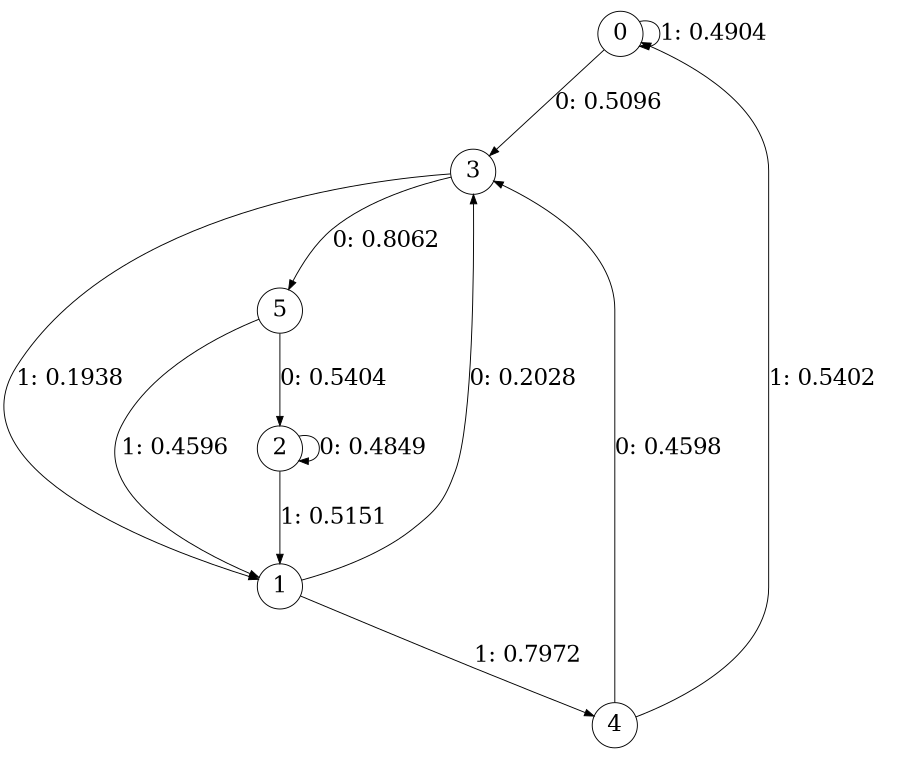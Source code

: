 digraph "ch21randomL3" {
size = "6,8.5";
ratio = "fill";
node [shape = circle];
node [fontsize = 24];
edge [fontsize = 24];
0 -> 3 [label = "0: 0.5096   "];
0 -> 0 [label = "1: 0.4904   "];
1 -> 3 [label = "0: 0.2028   "];
1 -> 4 [label = "1: 0.7972   "];
2 -> 2 [label = "0: 0.4849   "];
2 -> 1 [label = "1: 0.5151   "];
3 -> 5 [label = "0: 0.8062   "];
3 -> 1 [label = "1: 0.1938   "];
4 -> 3 [label = "0: 0.4598   "];
4 -> 0 [label = "1: 0.5402   "];
5 -> 2 [label = "0: 0.5404   "];
5 -> 1 [label = "1: 0.4596   "];
}